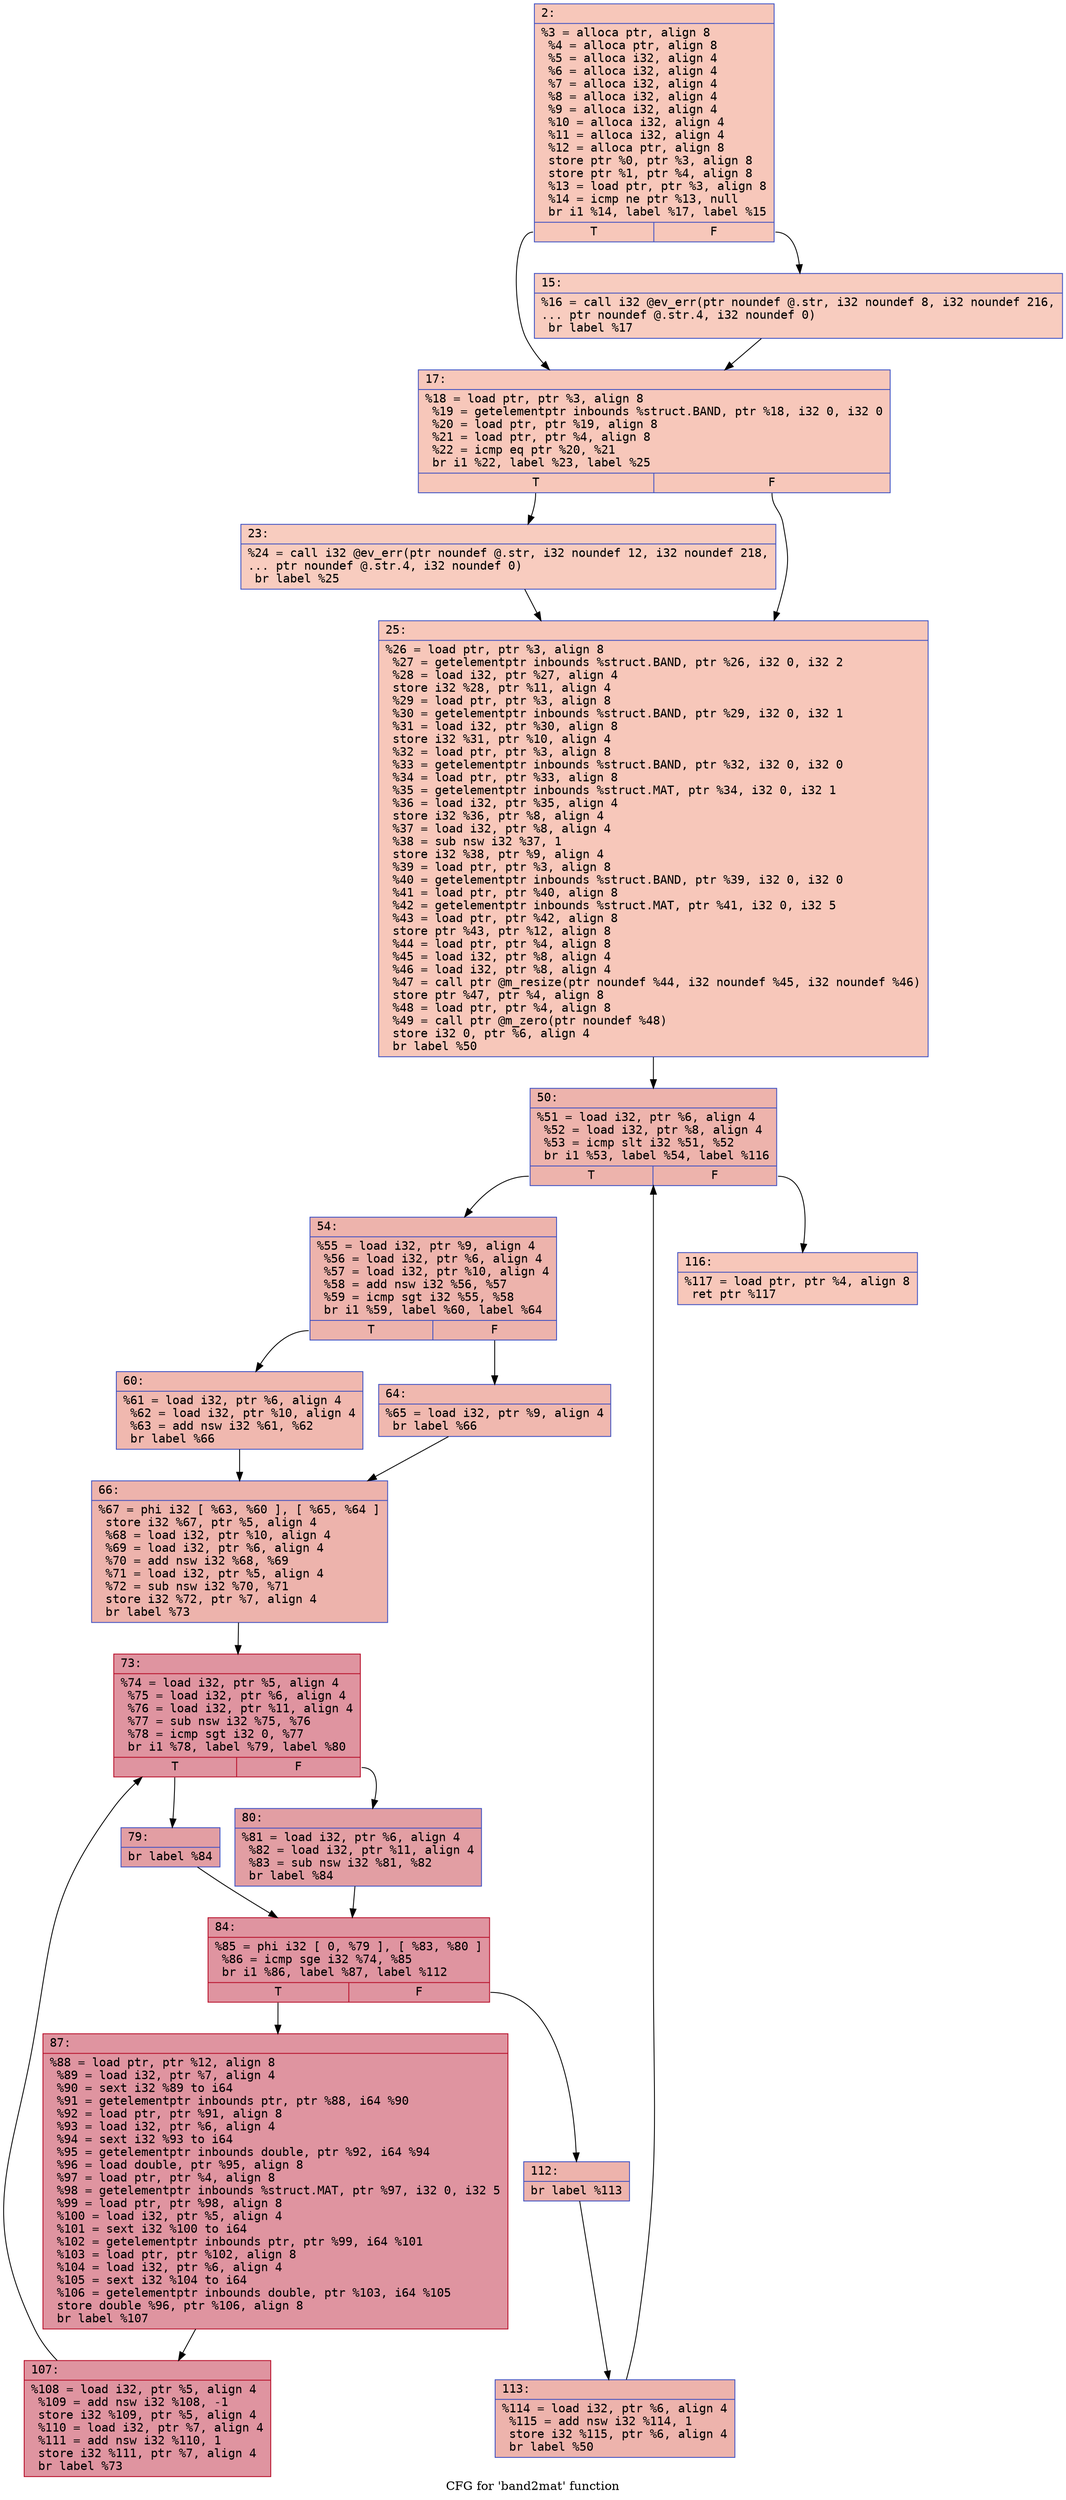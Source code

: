 digraph "CFG for 'band2mat' function" {
	label="CFG for 'band2mat' function";

	Node0x600003150550 [shape=record,color="#3d50c3ff", style=filled, fillcolor="#ec7f6370" fontname="Courier",label="{2:\l|  %3 = alloca ptr, align 8\l  %4 = alloca ptr, align 8\l  %5 = alloca i32, align 4\l  %6 = alloca i32, align 4\l  %7 = alloca i32, align 4\l  %8 = alloca i32, align 4\l  %9 = alloca i32, align 4\l  %10 = alloca i32, align 4\l  %11 = alloca i32, align 4\l  %12 = alloca ptr, align 8\l  store ptr %0, ptr %3, align 8\l  store ptr %1, ptr %4, align 8\l  %13 = load ptr, ptr %3, align 8\l  %14 = icmp ne ptr %13, null\l  br i1 %14, label %17, label %15\l|{<s0>T|<s1>F}}"];
	Node0x600003150550:s0 -> Node0x6000031505f0[tooltip="2 -> 17\nProbability 62.50%" ];
	Node0x600003150550:s1 -> Node0x6000031505a0[tooltip="2 -> 15\nProbability 37.50%" ];
	Node0x6000031505a0 [shape=record,color="#3d50c3ff", style=filled, fillcolor="#f08b6e70" fontname="Courier",label="{15:\l|  %16 = call i32 @ev_err(ptr noundef @.str, i32 noundef 8, i32 noundef 216,\l... ptr noundef @.str.4, i32 noundef 0)\l  br label %17\l}"];
	Node0x6000031505a0 -> Node0x6000031505f0[tooltip="15 -> 17\nProbability 100.00%" ];
	Node0x6000031505f0 [shape=record,color="#3d50c3ff", style=filled, fillcolor="#ec7f6370" fontname="Courier",label="{17:\l|  %18 = load ptr, ptr %3, align 8\l  %19 = getelementptr inbounds %struct.BAND, ptr %18, i32 0, i32 0\l  %20 = load ptr, ptr %19, align 8\l  %21 = load ptr, ptr %4, align 8\l  %22 = icmp eq ptr %20, %21\l  br i1 %22, label %23, label %25\l|{<s0>T|<s1>F}}"];
	Node0x6000031505f0:s0 -> Node0x600003150640[tooltip="17 -> 23\nProbability 37.50%" ];
	Node0x6000031505f0:s1 -> Node0x600003150690[tooltip="17 -> 25\nProbability 62.50%" ];
	Node0x600003150640 [shape=record,color="#3d50c3ff", style=filled, fillcolor="#f08b6e70" fontname="Courier",label="{23:\l|  %24 = call i32 @ev_err(ptr noundef @.str, i32 noundef 12, i32 noundef 218,\l... ptr noundef @.str.4, i32 noundef 0)\l  br label %25\l}"];
	Node0x600003150640 -> Node0x600003150690[tooltip="23 -> 25\nProbability 100.00%" ];
	Node0x600003150690 [shape=record,color="#3d50c3ff", style=filled, fillcolor="#ec7f6370" fontname="Courier",label="{25:\l|  %26 = load ptr, ptr %3, align 8\l  %27 = getelementptr inbounds %struct.BAND, ptr %26, i32 0, i32 2\l  %28 = load i32, ptr %27, align 4\l  store i32 %28, ptr %11, align 4\l  %29 = load ptr, ptr %3, align 8\l  %30 = getelementptr inbounds %struct.BAND, ptr %29, i32 0, i32 1\l  %31 = load i32, ptr %30, align 8\l  store i32 %31, ptr %10, align 4\l  %32 = load ptr, ptr %3, align 8\l  %33 = getelementptr inbounds %struct.BAND, ptr %32, i32 0, i32 0\l  %34 = load ptr, ptr %33, align 8\l  %35 = getelementptr inbounds %struct.MAT, ptr %34, i32 0, i32 1\l  %36 = load i32, ptr %35, align 4\l  store i32 %36, ptr %8, align 4\l  %37 = load i32, ptr %8, align 4\l  %38 = sub nsw i32 %37, 1\l  store i32 %38, ptr %9, align 4\l  %39 = load ptr, ptr %3, align 8\l  %40 = getelementptr inbounds %struct.BAND, ptr %39, i32 0, i32 0\l  %41 = load ptr, ptr %40, align 8\l  %42 = getelementptr inbounds %struct.MAT, ptr %41, i32 0, i32 5\l  %43 = load ptr, ptr %42, align 8\l  store ptr %43, ptr %12, align 8\l  %44 = load ptr, ptr %4, align 8\l  %45 = load i32, ptr %8, align 4\l  %46 = load i32, ptr %8, align 4\l  %47 = call ptr @m_resize(ptr noundef %44, i32 noundef %45, i32 noundef %46)\l  store ptr %47, ptr %4, align 8\l  %48 = load ptr, ptr %4, align 8\l  %49 = call ptr @m_zero(ptr noundef %48)\l  store i32 0, ptr %6, align 4\l  br label %50\l}"];
	Node0x600003150690 -> Node0x6000031506e0[tooltip="25 -> 50\nProbability 100.00%" ];
	Node0x6000031506e0 [shape=record,color="#3d50c3ff", style=filled, fillcolor="#d6524470" fontname="Courier",label="{50:\l|  %51 = load i32, ptr %6, align 4\l  %52 = load i32, ptr %8, align 4\l  %53 = icmp slt i32 %51, %52\l  br i1 %53, label %54, label %116\l|{<s0>T|<s1>F}}"];
	Node0x6000031506e0:s0 -> Node0x600003150730[tooltip="50 -> 54\nProbability 96.88%" ];
	Node0x6000031506e0:s1 -> Node0x600003150af0[tooltip="50 -> 116\nProbability 3.12%" ];
	Node0x600003150730 [shape=record,color="#3d50c3ff", style=filled, fillcolor="#d6524470" fontname="Courier",label="{54:\l|  %55 = load i32, ptr %9, align 4\l  %56 = load i32, ptr %6, align 4\l  %57 = load i32, ptr %10, align 4\l  %58 = add nsw i32 %56, %57\l  %59 = icmp sgt i32 %55, %58\l  br i1 %59, label %60, label %64\l|{<s0>T|<s1>F}}"];
	Node0x600003150730:s0 -> Node0x600003150780[tooltip="54 -> 60\nProbability 50.00%" ];
	Node0x600003150730:s1 -> Node0x6000031507d0[tooltip="54 -> 64\nProbability 50.00%" ];
	Node0x600003150780 [shape=record,color="#3d50c3ff", style=filled, fillcolor="#dc5d4a70" fontname="Courier",label="{60:\l|  %61 = load i32, ptr %6, align 4\l  %62 = load i32, ptr %10, align 4\l  %63 = add nsw i32 %61, %62\l  br label %66\l}"];
	Node0x600003150780 -> Node0x600003150820[tooltip="60 -> 66\nProbability 100.00%" ];
	Node0x6000031507d0 [shape=record,color="#3d50c3ff", style=filled, fillcolor="#dc5d4a70" fontname="Courier",label="{64:\l|  %65 = load i32, ptr %9, align 4\l  br label %66\l}"];
	Node0x6000031507d0 -> Node0x600003150820[tooltip="64 -> 66\nProbability 100.00%" ];
	Node0x600003150820 [shape=record,color="#3d50c3ff", style=filled, fillcolor="#d6524470" fontname="Courier",label="{66:\l|  %67 = phi i32 [ %63, %60 ], [ %65, %64 ]\l  store i32 %67, ptr %5, align 4\l  %68 = load i32, ptr %10, align 4\l  %69 = load i32, ptr %6, align 4\l  %70 = add nsw i32 %68, %69\l  %71 = load i32, ptr %5, align 4\l  %72 = sub nsw i32 %70, %71\l  store i32 %72, ptr %7, align 4\l  br label %73\l}"];
	Node0x600003150820 -> Node0x600003150870[tooltip="66 -> 73\nProbability 100.00%" ];
	Node0x600003150870 [shape=record,color="#b70d28ff", style=filled, fillcolor="#b70d2870" fontname="Courier",label="{73:\l|  %74 = load i32, ptr %5, align 4\l  %75 = load i32, ptr %6, align 4\l  %76 = load i32, ptr %11, align 4\l  %77 = sub nsw i32 %75, %76\l  %78 = icmp sgt i32 0, %77\l  br i1 %78, label %79, label %80\l|{<s0>T|<s1>F}}"];
	Node0x600003150870:s0 -> Node0x6000031508c0[tooltip="73 -> 79\nProbability 50.00%" ];
	Node0x600003150870:s1 -> Node0x600003150910[tooltip="73 -> 80\nProbability 50.00%" ];
	Node0x6000031508c0 [shape=record,color="#3d50c3ff", style=filled, fillcolor="#be242e70" fontname="Courier",label="{79:\l|  br label %84\l}"];
	Node0x6000031508c0 -> Node0x600003150960[tooltip="79 -> 84\nProbability 100.00%" ];
	Node0x600003150910 [shape=record,color="#3d50c3ff", style=filled, fillcolor="#be242e70" fontname="Courier",label="{80:\l|  %81 = load i32, ptr %6, align 4\l  %82 = load i32, ptr %11, align 4\l  %83 = sub nsw i32 %81, %82\l  br label %84\l}"];
	Node0x600003150910 -> Node0x600003150960[tooltip="80 -> 84\nProbability 100.00%" ];
	Node0x600003150960 [shape=record,color="#b70d28ff", style=filled, fillcolor="#b70d2870" fontname="Courier",label="{84:\l|  %85 = phi i32 [ 0, %79 ], [ %83, %80 ]\l  %86 = icmp sge i32 %74, %85\l  br i1 %86, label %87, label %112\l|{<s0>T|<s1>F}}"];
	Node0x600003150960:s0 -> Node0x6000031509b0[tooltip="84 -> 87\nProbability 96.88%" ];
	Node0x600003150960:s1 -> Node0x600003150a50[tooltip="84 -> 112\nProbability 3.12%" ];
	Node0x6000031509b0 [shape=record,color="#b70d28ff", style=filled, fillcolor="#b70d2870" fontname="Courier",label="{87:\l|  %88 = load ptr, ptr %12, align 8\l  %89 = load i32, ptr %7, align 4\l  %90 = sext i32 %89 to i64\l  %91 = getelementptr inbounds ptr, ptr %88, i64 %90\l  %92 = load ptr, ptr %91, align 8\l  %93 = load i32, ptr %6, align 4\l  %94 = sext i32 %93 to i64\l  %95 = getelementptr inbounds double, ptr %92, i64 %94\l  %96 = load double, ptr %95, align 8\l  %97 = load ptr, ptr %4, align 8\l  %98 = getelementptr inbounds %struct.MAT, ptr %97, i32 0, i32 5\l  %99 = load ptr, ptr %98, align 8\l  %100 = load i32, ptr %5, align 4\l  %101 = sext i32 %100 to i64\l  %102 = getelementptr inbounds ptr, ptr %99, i64 %101\l  %103 = load ptr, ptr %102, align 8\l  %104 = load i32, ptr %6, align 4\l  %105 = sext i32 %104 to i64\l  %106 = getelementptr inbounds double, ptr %103, i64 %105\l  store double %96, ptr %106, align 8\l  br label %107\l}"];
	Node0x6000031509b0 -> Node0x600003150a00[tooltip="87 -> 107\nProbability 100.00%" ];
	Node0x600003150a00 [shape=record,color="#b70d28ff", style=filled, fillcolor="#b70d2870" fontname="Courier",label="{107:\l|  %108 = load i32, ptr %5, align 4\l  %109 = add nsw i32 %108, -1\l  store i32 %109, ptr %5, align 4\l  %110 = load i32, ptr %7, align 4\l  %111 = add nsw i32 %110, 1\l  store i32 %111, ptr %7, align 4\l  br label %73\l}"];
	Node0x600003150a00 -> Node0x600003150870[tooltip="107 -> 73\nProbability 100.00%" ];
	Node0x600003150a50 [shape=record,color="#3d50c3ff", style=filled, fillcolor="#d6524470" fontname="Courier",label="{112:\l|  br label %113\l}"];
	Node0x600003150a50 -> Node0x600003150aa0[tooltip="112 -> 113\nProbability 100.00%" ];
	Node0x600003150aa0 [shape=record,color="#3d50c3ff", style=filled, fillcolor="#d6524470" fontname="Courier",label="{113:\l|  %114 = load i32, ptr %6, align 4\l  %115 = add nsw i32 %114, 1\l  store i32 %115, ptr %6, align 4\l  br label %50\l}"];
	Node0x600003150aa0 -> Node0x6000031506e0[tooltip="113 -> 50\nProbability 100.00%" ];
	Node0x600003150af0 [shape=record,color="#3d50c3ff", style=filled, fillcolor="#ec7f6370" fontname="Courier",label="{116:\l|  %117 = load ptr, ptr %4, align 8\l  ret ptr %117\l}"];
}

